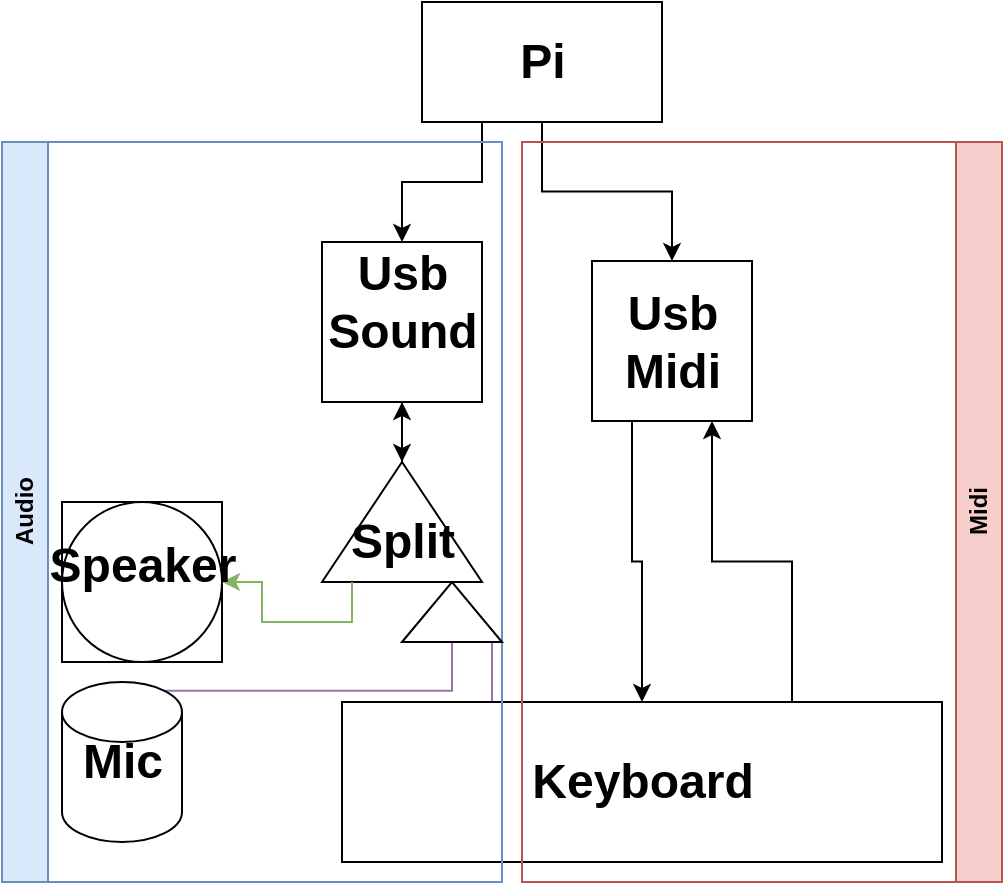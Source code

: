 <mxfile version="24.0.0" type="github">
  <diagram name="Page-1" id="4B9jpGBqQ3x6xvoNsicl">
    <mxGraphModel dx="2184" dy="1242" grid="1" gridSize="10" guides="1" tooltips="1" connect="1" arrows="1" fold="1" page="1" pageScale="1" pageWidth="850" pageHeight="1100" math="0" shadow="0">
      <root>
        <mxCell id="0" />
        <mxCell id="1" parent="0" />
        <mxCell id="4cGv64t_xksQdGtosFKX-18" style="edgeStyle=orthogonalEdgeStyle;rounded=0;orthogonalLoop=1;jettySize=auto;html=1;exitX=0.5;exitY=1;exitDx=0;exitDy=0;entryX=0.5;entryY=0;entryDx=0;entryDy=0;" parent="1" source="4cGv64t_xksQdGtosFKX-2" target="4cGv64t_xksQdGtosFKX-12" edge="1">
          <mxGeometry relative="1" as="geometry" />
        </mxCell>
        <mxCell id="4cGv64t_xksQdGtosFKX-22" style="edgeStyle=orthogonalEdgeStyle;rounded=0;orthogonalLoop=1;jettySize=auto;html=1;exitX=0.25;exitY=1;exitDx=0;exitDy=0;entryX=0.5;entryY=0;entryDx=0;entryDy=0;" parent="1" source="4cGv64t_xksQdGtosFKX-2" target="4cGv64t_xksQdGtosFKX-19" edge="1">
          <mxGeometry relative="1" as="geometry" />
        </mxCell>
        <mxCell id="4cGv64t_xksQdGtosFKX-2" value="" style="rounded=0;whiteSpace=wrap;html=1;" parent="1" vertex="1">
          <mxGeometry x="300" y="120" width="120" height="60" as="geometry" />
        </mxCell>
        <mxCell id="4cGv64t_xksQdGtosFKX-6" value="Pi" style="text;strokeColor=none;fillColor=none;html=1;fontSize=24;fontStyle=1;verticalAlign=middle;align=center;" parent="1" vertex="1">
          <mxGeometry x="310" y="130" width="100" height="40" as="geometry" />
        </mxCell>
        <mxCell id="4cGv64t_xksQdGtosFKX-27" style="edgeStyle=orthogonalEdgeStyle;rounded=0;orthogonalLoop=1;jettySize=auto;html=1;exitX=0.75;exitY=0;exitDx=0;exitDy=0;entryX=0.75;entryY=1;entryDx=0;entryDy=0;" parent="1" source="4cGv64t_xksQdGtosFKX-7" target="4cGv64t_xksQdGtosFKX-12" edge="1">
          <mxGeometry relative="1" as="geometry" />
        </mxCell>
        <mxCell id="4cGv64t_xksQdGtosFKX-36" style="edgeStyle=orthogonalEdgeStyle;rounded=0;orthogonalLoop=1;jettySize=auto;html=1;exitX=0.25;exitY=0;exitDx=0;exitDy=0;entryX=0.75;entryY=1;entryDx=0;entryDy=0;fillColor=#e1d5e7;strokeColor=#9673a6;" parent="1" source="4cGv64t_xksQdGtosFKX-7" target="4cGv64t_xksQdGtosFKX-33" edge="1">
          <mxGeometry relative="1" as="geometry" />
        </mxCell>
        <mxCell id="4cGv64t_xksQdGtosFKX-7" value="" style="rounded=0;whiteSpace=wrap;html=1;" parent="1" vertex="1">
          <mxGeometry x="260" y="470" width="300" height="80" as="geometry" />
        </mxCell>
        <mxCell id="4cGv64t_xksQdGtosFKX-8" value="Keyboard" style="text;strokeColor=none;fillColor=none;html=1;fontSize=24;fontStyle=1;verticalAlign=middle;align=center;" parent="1" vertex="1">
          <mxGeometry x="360" y="490" width="100" height="40" as="geometry" />
        </mxCell>
        <mxCell id="4cGv64t_xksQdGtosFKX-25" style="edgeStyle=orthogonalEdgeStyle;rounded=0;orthogonalLoop=1;jettySize=auto;html=1;exitX=0.25;exitY=1;exitDx=0;exitDy=0;entryX=0.5;entryY=0;entryDx=0;entryDy=0;" parent="1" source="4cGv64t_xksQdGtosFKX-12" target="4cGv64t_xksQdGtosFKX-7" edge="1">
          <mxGeometry relative="1" as="geometry" />
        </mxCell>
        <mxCell id="4cGv64t_xksQdGtosFKX-37" style="edgeStyle=orthogonalEdgeStyle;rounded=0;orthogonalLoop=1;jettySize=auto;html=1;exitX=0.5;exitY=1;exitDx=0;exitDy=0;entryX=1;entryY=0.5;entryDx=0;entryDy=0;" parent="1" source="4cGv64t_xksQdGtosFKX-19" target="4cGv64t_xksQdGtosFKX-32" edge="1">
          <mxGeometry relative="1" as="geometry" />
        </mxCell>
        <mxCell id="4cGv64t_xksQdGtosFKX-19" value="" style="whiteSpace=wrap;html=1;aspect=fixed;" parent="1" vertex="1">
          <mxGeometry x="250" y="240" width="80" height="80" as="geometry" />
        </mxCell>
        <mxCell id="4cGv64t_xksQdGtosFKX-20" value="Usb&lt;br&gt;Sound" style="text;strokeColor=none;fillColor=none;html=1;fontSize=24;fontStyle=1;verticalAlign=middle;align=center;" parent="1" vertex="1">
          <mxGeometry x="240" y="250" width="100" height="40" as="geometry" />
        </mxCell>
        <mxCell id="4cGv64t_xksQdGtosFKX-28" value="" style="whiteSpace=wrap;html=1;aspect=fixed;" parent="1" vertex="1">
          <mxGeometry x="120" y="370" width="80" height="80" as="geometry" />
        </mxCell>
        <mxCell id="4cGv64t_xksQdGtosFKX-29" value="" style="ellipse;whiteSpace=wrap;html=1;aspect=fixed;" parent="1" vertex="1">
          <mxGeometry x="120" y="370" width="80" height="80" as="geometry" />
        </mxCell>
        <mxCell id="4cGv64t_xksQdGtosFKX-38" style="edgeStyle=orthogonalEdgeStyle;rounded=0;orthogonalLoop=1;jettySize=auto;html=1;exitX=1;exitY=0.5;exitDx=0;exitDy=0;entryX=0.5;entryY=1;entryDx=0;entryDy=0;" parent="1" source="4cGv64t_xksQdGtosFKX-32" target="4cGv64t_xksQdGtosFKX-19" edge="1">
          <mxGeometry relative="1" as="geometry" />
        </mxCell>
        <mxCell id="4cGv64t_xksQdGtosFKX-32" value="" style="triangle;whiteSpace=wrap;html=1;direction=north;" parent="1" vertex="1">
          <mxGeometry x="250" y="350" width="80" height="60" as="geometry" />
        </mxCell>
        <mxCell id="4cGv64t_xksQdGtosFKX-35" style="edgeStyle=orthogonalEdgeStyle;rounded=0;orthogonalLoop=1;jettySize=auto;html=1;exitX=0.25;exitY=1;exitDx=0;exitDy=0;entryX=1;entryY=0.5;entryDx=0;entryDy=0;fillColor=#d5e8d4;strokeColor=#82b366;" parent="1" source="4cGv64t_xksQdGtosFKX-33" target="4cGv64t_xksQdGtosFKX-28" edge="1">
          <mxGeometry relative="1" as="geometry" />
        </mxCell>
        <mxCell id="4cGv64t_xksQdGtosFKX-33" value="Split" style="text;strokeColor=none;fillColor=none;html=1;fontSize=24;fontStyle=1;verticalAlign=middle;align=center;" parent="1" vertex="1">
          <mxGeometry x="240" y="370" width="100" height="40" as="geometry" />
        </mxCell>
        <mxCell id="4cGv64t_xksQdGtosFKX-34" value="Speaker" style="text;strokeColor=none;fillColor=none;html=1;fontSize=24;fontStyle=1;verticalAlign=middle;align=center;" parent="1" vertex="1">
          <mxGeometry x="110" y="382" width="100" height="40" as="geometry" />
        </mxCell>
        <mxCell id="4cGv64t_xksQdGtosFKX-41" style="edgeStyle=orthogonalEdgeStyle;rounded=0;orthogonalLoop=1;jettySize=auto;html=1;exitX=0.855;exitY=0;exitDx=0;exitDy=4.35;exitPerimeter=0;entryX=0.75;entryY=1;entryDx=0;entryDy=0;fillColor=#e1d5e7;strokeColor=#9673a6;" parent="1" source="4cGv64t_xksQdGtosFKX-39" target="4cGv64t_xksQdGtosFKX-33" edge="1">
          <mxGeometry relative="1" as="geometry" />
        </mxCell>
        <mxCell id="4cGv64t_xksQdGtosFKX-39" value="" style="shape=cylinder3;whiteSpace=wrap;html=1;boundedLbl=1;backgroundOutline=1;size=15;" parent="1" vertex="1">
          <mxGeometry x="120" y="460" width="60" height="80" as="geometry" />
        </mxCell>
        <mxCell id="4cGv64t_xksQdGtosFKX-40" value="Mic" style="text;strokeColor=none;fillColor=none;html=1;fontSize=24;fontStyle=1;verticalAlign=middle;align=center;" parent="1" vertex="1">
          <mxGeometry x="100" y="480" width="100" height="40" as="geometry" />
        </mxCell>
        <mxCell id="4cGv64t_xksQdGtosFKX-42" value="Audio" style="swimlane;horizontal=0;whiteSpace=wrap;html=1;fillColor=#dae8fc;strokeColor=#6c8ebf;" parent="1" vertex="1">
          <mxGeometry x="90" y="190" width="250" height="370" as="geometry" />
        </mxCell>
        <mxCell id="F8SxuyhlwFXKixHC9Z-F-1" value="" style="triangle;whiteSpace=wrap;html=1;direction=north;" vertex="1" parent="4cGv64t_xksQdGtosFKX-42">
          <mxGeometry x="200" y="220" width="50" height="30" as="geometry" />
        </mxCell>
        <mxCell id="4cGv64t_xksQdGtosFKX-43" value="Midi" style="swimlane;horizontal=0;whiteSpace=wrap;html=1;direction=west;fillColor=#f8cecc;strokeColor=#b85450;" parent="1" vertex="1">
          <mxGeometry x="350" y="190" width="240" height="370" as="geometry" />
        </mxCell>
        <mxCell id="4cGv64t_xksQdGtosFKX-12" value="" style="whiteSpace=wrap;html=1;aspect=fixed;" parent="4cGv64t_xksQdGtosFKX-43" vertex="1">
          <mxGeometry x="35" y="59.5" width="80" height="80" as="geometry" />
        </mxCell>
        <mxCell id="4cGv64t_xksQdGtosFKX-13" value="Usb&lt;br&gt;Midi" style="text;strokeColor=none;fillColor=none;html=1;fontSize=24;fontStyle=1;verticalAlign=middle;align=center;" parent="4cGv64t_xksQdGtosFKX-43" vertex="1">
          <mxGeometry x="25" y="80" width="100" height="39" as="geometry" />
        </mxCell>
      </root>
    </mxGraphModel>
  </diagram>
</mxfile>
